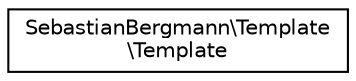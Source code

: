 digraph "Graphical Class Hierarchy"
{
  edge [fontname="Helvetica",fontsize="10",labelfontname="Helvetica",labelfontsize="10"];
  node [fontname="Helvetica",fontsize="10",shape=record];
  rankdir="LR";
  Node0 [label="SebastianBergmann\\Template\l\\Template",height=0.2,width=0.4,color="black", fillcolor="white", style="filled",URL="$classSebastianBergmann_1_1Template_1_1Template.html"];
}
